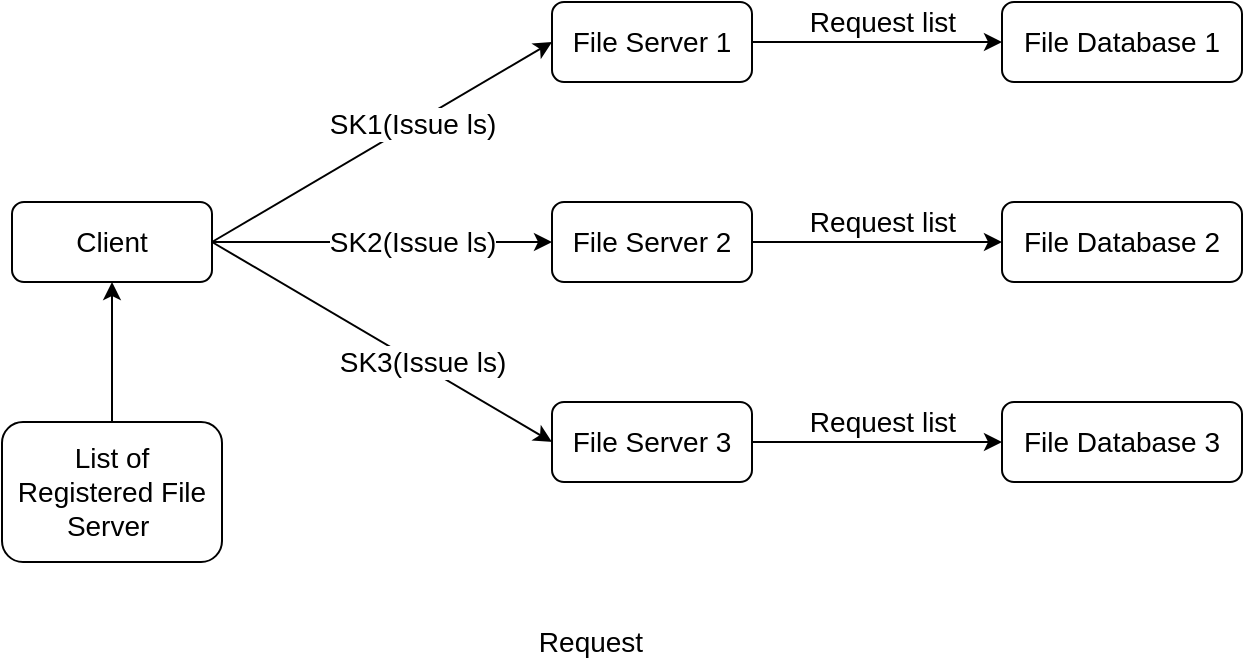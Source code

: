 <mxfile version="13.10.0" type="device"><diagram id="id_AjGsClKkGFFBo0VRV" name="Page-1"><mxGraphModel dx="1038" dy="491" grid="1" gridSize="10" guides="1" tooltips="1" connect="1" arrows="1" fold="1" page="1" pageScale="1" pageWidth="827" pageHeight="1169" math="0" shadow="0"><root><mxCell id="0"/><mxCell id="1" parent="0"/><mxCell id="1XGKXSeaGq-Oo9Ko6Psv-64" style="edgeStyle=none;rounded=0;orthogonalLoop=1;jettySize=auto;html=1;exitX=1;exitY=0.5;exitDx=0;exitDy=0;entryX=0;entryY=0.5;entryDx=0;entryDy=0;" edge="1" parent="1" source="1XGKXSeaGq-Oo9Ko6Psv-50" target="1XGKXSeaGq-Oo9Ko6Psv-61"><mxGeometry relative="1" as="geometry"/></mxCell><mxCell id="1XGKXSeaGq-Oo9Ko6Psv-73" value="&lt;font style=&quot;font-size: 14px&quot;&gt;SK1(Issue ls)&lt;/font&gt;" style="edgeLabel;html=1;align=center;verticalAlign=middle;resizable=0;points=[];" vertex="1" connectable="0" parent="1XGKXSeaGq-Oo9Ko6Psv-64"><mxGeometry x="0.204" y="-1" relative="1" as="geometry"><mxPoint x="-3.08" as="offset"/></mxGeometry></mxCell><mxCell id="1XGKXSeaGq-Oo9Ko6Psv-65" style="edgeStyle=none;rounded=0;orthogonalLoop=1;jettySize=auto;html=1;exitX=1;exitY=0.5;exitDx=0;exitDy=0;entryX=0;entryY=0.5;entryDx=0;entryDy=0;" edge="1" parent="1" source="1XGKXSeaGq-Oo9Ko6Psv-50" target="1XGKXSeaGq-Oo9Ko6Psv-62"><mxGeometry relative="1" as="geometry"/></mxCell><mxCell id="1XGKXSeaGq-Oo9Ko6Psv-74" value="&lt;span style=&quot;font-size: 14px&quot;&gt;SK2(Issue ls)&lt;/span&gt;" style="edgeLabel;html=1;align=center;verticalAlign=middle;resizable=0;points=[];" vertex="1" connectable="0" parent="1XGKXSeaGq-Oo9Ko6Psv-65"><mxGeometry x="0.386" y="-1" relative="1" as="geometry"><mxPoint x="-18" y="-1" as="offset"/></mxGeometry></mxCell><mxCell id="1XGKXSeaGq-Oo9Ko6Psv-66" style="edgeStyle=none;rounded=0;orthogonalLoop=1;jettySize=auto;html=1;exitX=1;exitY=0.5;exitDx=0;exitDy=0;entryX=0;entryY=0.5;entryDx=0;entryDy=0;" edge="1" parent="1" source="1XGKXSeaGq-Oo9Ko6Psv-50" target="1XGKXSeaGq-Oo9Ko6Psv-63"><mxGeometry relative="1" as="geometry"/></mxCell><mxCell id="1XGKXSeaGq-Oo9Ko6Psv-75" value="&lt;span style=&quot;font-size: 14px&quot;&gt;SK3(Issue ls)&lt;/span&gt;" style="edgeLabel;html=1;align=center;verticalAlign=middle;resizable=0;points=[];" vertex="1" connectable="0" parent="1XGKXSeaGq-Oo9Ko6Psv-66"><mxGeometry x="0.147" y="1" relative="1" as="geometry"><mxPoint x="7.09" y="3.57" as="offset"/></mxGeometry></mxCell><mxCell id="1XGKXSeaGq-Oo9Ko6Psv-50" value="&lt;font style=&quot;font-size: 14px&quot;&gt;Client&lt;/font&gt;" style="rounded=1;whiteSpace=wrap;html=1;" vertex="1" parent="1"><mxGeometry x="125" y="310" width="100" height="40" as="geometry"/></mxCell><mxCell id="1XGKXSeaGq-Oo9Ko6Psv-79" style="edgeStyle=none;rounded=0;orthogonalLoop=1;jettySize=auto;html=1;exitX=1;exitY=0.5;exitDx=0;exitDy=0;entryX=0;entryY=0.5;entryDx=0;entryDy=0;" edge="1" parent="1" source="1XGKXSeaGq-Oo9Ko6Psv-61" target="1XGKXSeaGq-Oo9Ko6Psv-76"><mxGeometry relative="1" as="geometry"/></mxCell><mxCell id="1XGKXSeaGq-Oo9Ko6Psv-82" value="&lt;font style=&quot;font-size: 14px&quot;&gt;Request list&lt;/font&gt;" style="edgeLabel;html=1;align=center;verticalAlign=middle;resizable=0;points=[];" vertex="1" connectable="0" parent="1XGKXSeaGq-Oo9Ko6Psv-79"><mxGeometry x="0.313" y="2" relative="1" as="geometry"><mxPoint x="-17" y="-8" as="offset"/></mxGeometry></mxCell><mxCell id="1XGKXSeaGq-Oo9Ko6Psv-61" value="&lt;font style=&quot;font-size: 14px&quot;&gt;File Server 1&lt;/font&gt;" style="rounded=1;whiteSpace=wrap;html=1;" vertex="1" parent="1"><mxGeometry x="395" y="210" width="100" height="40" as="geometry"/></mxCell><mxCell id="1XGKXSeaGq-Oo9Ko6Psv-80" style="edgeStyle=none;rounded=0;orthogonalLoop=1;jettySize=auto;html=1;exitX=1;exitY=0.5;exitDx=0;exitDy=0;entryX=0;entryY=0.5;entryDx=0;entryDy=0;" edge="1" parent="1" source="1XGKXSeaGq-Oo9Ko6Psv-62" target="1XGKXSeaGq-Oo9Ko6Psv-78"><mxGeometry relative="1" as="geometry"/></mxCell><mxCell id="1XGKXSeaGq-Oo9Ko6Psv-83" value="&lt;span style=&quot;font-size: 14px&quot;&gt;Request list&lt;/span&gt;" style="edgeLabel;html=1;align=center;verticalAlign=middle;resizable=0;points=[];" vertex="1" connectable="0" parent="1XGKXSeaGq-Oo9Ko6Psv-80"><mxGeometry x="-0.459" relative="1" as="geometry"><mxPoint x="31" y="-10" as="offset"/></mxGeometry></mxCell><mxCell id="1XGKXSeaGq-Oo9Ko6Psv-62" value="&lt;font style=&quot;font-size: 14px&quot;&gt;File Server 2&lt;/font&gt;" style="rounded=1;whiteSpace=wrap;html=1;" vertex="1" parent="1"><mxGeometry x="395" y="310" width="100" height="40" as="geometry"/></mxCell><mxCell id="1XGKXSeaGq-Oo9Ko6Psv-81" style="edgeStyle=none;rounded=0;orthogonalLoop=1;jettySize=auto;html=1;exitX=1;exitY=0.5;exitDx=0;exitDy=0;entryX=0;entryY=0.5;entryDx=0;entryDy=0;" edge="1" parent="1" source="1XGKXSeaGq-Oo9Ko6Psv-63" target="1XGKXSeaGq-Oo9Ko6Psv-77"><mxGeometry relative="1" as="geometry"/></mxCell><mxCell id="1XGKXSeaGq-Oo9Ko6Psv-84" value="&lt;span style=&quot;font-size: 14px&quot;&gt;Request list&lt;/span&gt;" style="edgeLabel;html=1;align=center;verticalAlign=middle;resizable=0;points=[];" vertex="1" connectable="0" parent="1XGKXSeaGq-Oo9Ko6Psv-81"><mxGeometry x="-0.459" y="2" relative="1" as="geometry"><mxPoint x="31" y="-8" as="offset"/></mxGeometry></mxCell><mxCell id="1XGKXSeaGq-Oo9Ko6Psv-63" value="&lt;font style=&quot;font-size: 14px&quot;&gt;File Server 3&lt;/font&gt;" style="rounded=1;whiteSpace=wrap;html=1;" vertex="1" parent="1"><mxGeometry x="395" y="410" width="100" height="40" as="geometry"/></mxCell><mxCell id="1XGKXSeaGq-Oo9Ko6Psv-72" style="edgeStyle=none;rounded=0;orthogonalLoop=1;jettySize=auto;html=1;exitX=0.5;exitY=0;exitDx=0;exitDy=0;entryX=0.5;entryY=1;entryDx=0;entryDy=0;" edge="1" parent="1" source="1XGKXSeaGq-Oo9Ko6Psv-71" target="1XGKXSeaGq-Oo9Ko6Psv-50"><mxGeometry relative="1" as="geometry"/></mxCell><mxCell id="1XGKXSeaGq-Oo9Ko6Psv-71" value="&lt;font style=&quot;font-size: 14px&quot;&gt;List of Registered File Server&amp;nbsp;&lt;/font&gt;" style="rounded=1;whiteSpace=wrap;html=1;" vertex="1" parent="1"><mxGeometry x="120" y="420" width="110" height="70" as="geometry"/></mxCell><mxCell id="1XGKXSeaGq-Oo9Ko6Psv-76" value="&lt;font style=&quot;font-size: 14px&quot;&gt;File Database 1&lt;/font&gt;" style="rounded=1;whiteSpace=wrap;html=1;" vertex="1" parent="1"><mxGeometry x="620" y="210" width="120" height="40" as="geometry"/></mxCell><mxCell id="1XGKXSeaGq-Oo9Ko6Psv-77" value="&lt;font style=&quot;font-size: 14px&quot;&gt;File Database 3&lt;/font&gt;" style="rounded=1;whiteSpace=wrap;html=1;" vertex="1" parent="1"><mxGeometry x="620" y="410" width="120" height="40" as="geometry"/></mxCell><mxCell id="1XGKXSeaGq-Oo9Ko6Psv-78" value="&lt;font style=&quot;font-size: 14px&quot;&gt;File Database 2&lt;/font&gt;" style="rounded=1;whiteSpace=wrap;html=1;" vertex="1" parent="1"><mxGeometry x="620" y="310" width="120" height="40" as="geometry"/></mxCell><mxCell id="1XGKXSeaGq-Oo9Ko6Psv-85" value="&lt;font style=&quot;font-size: 14px&quot;&gt;Request&lt;/font&gt;" style="text;html=1;align=center;verticalAlign=middle;resizable=0;points=[];autosize=1;" vertex="1" parent="1"><mxGeometry x="379" y="520" width="70" height="20" as="geometry"/></mxCell></root></mxGraphModel></diagram></mxfile>